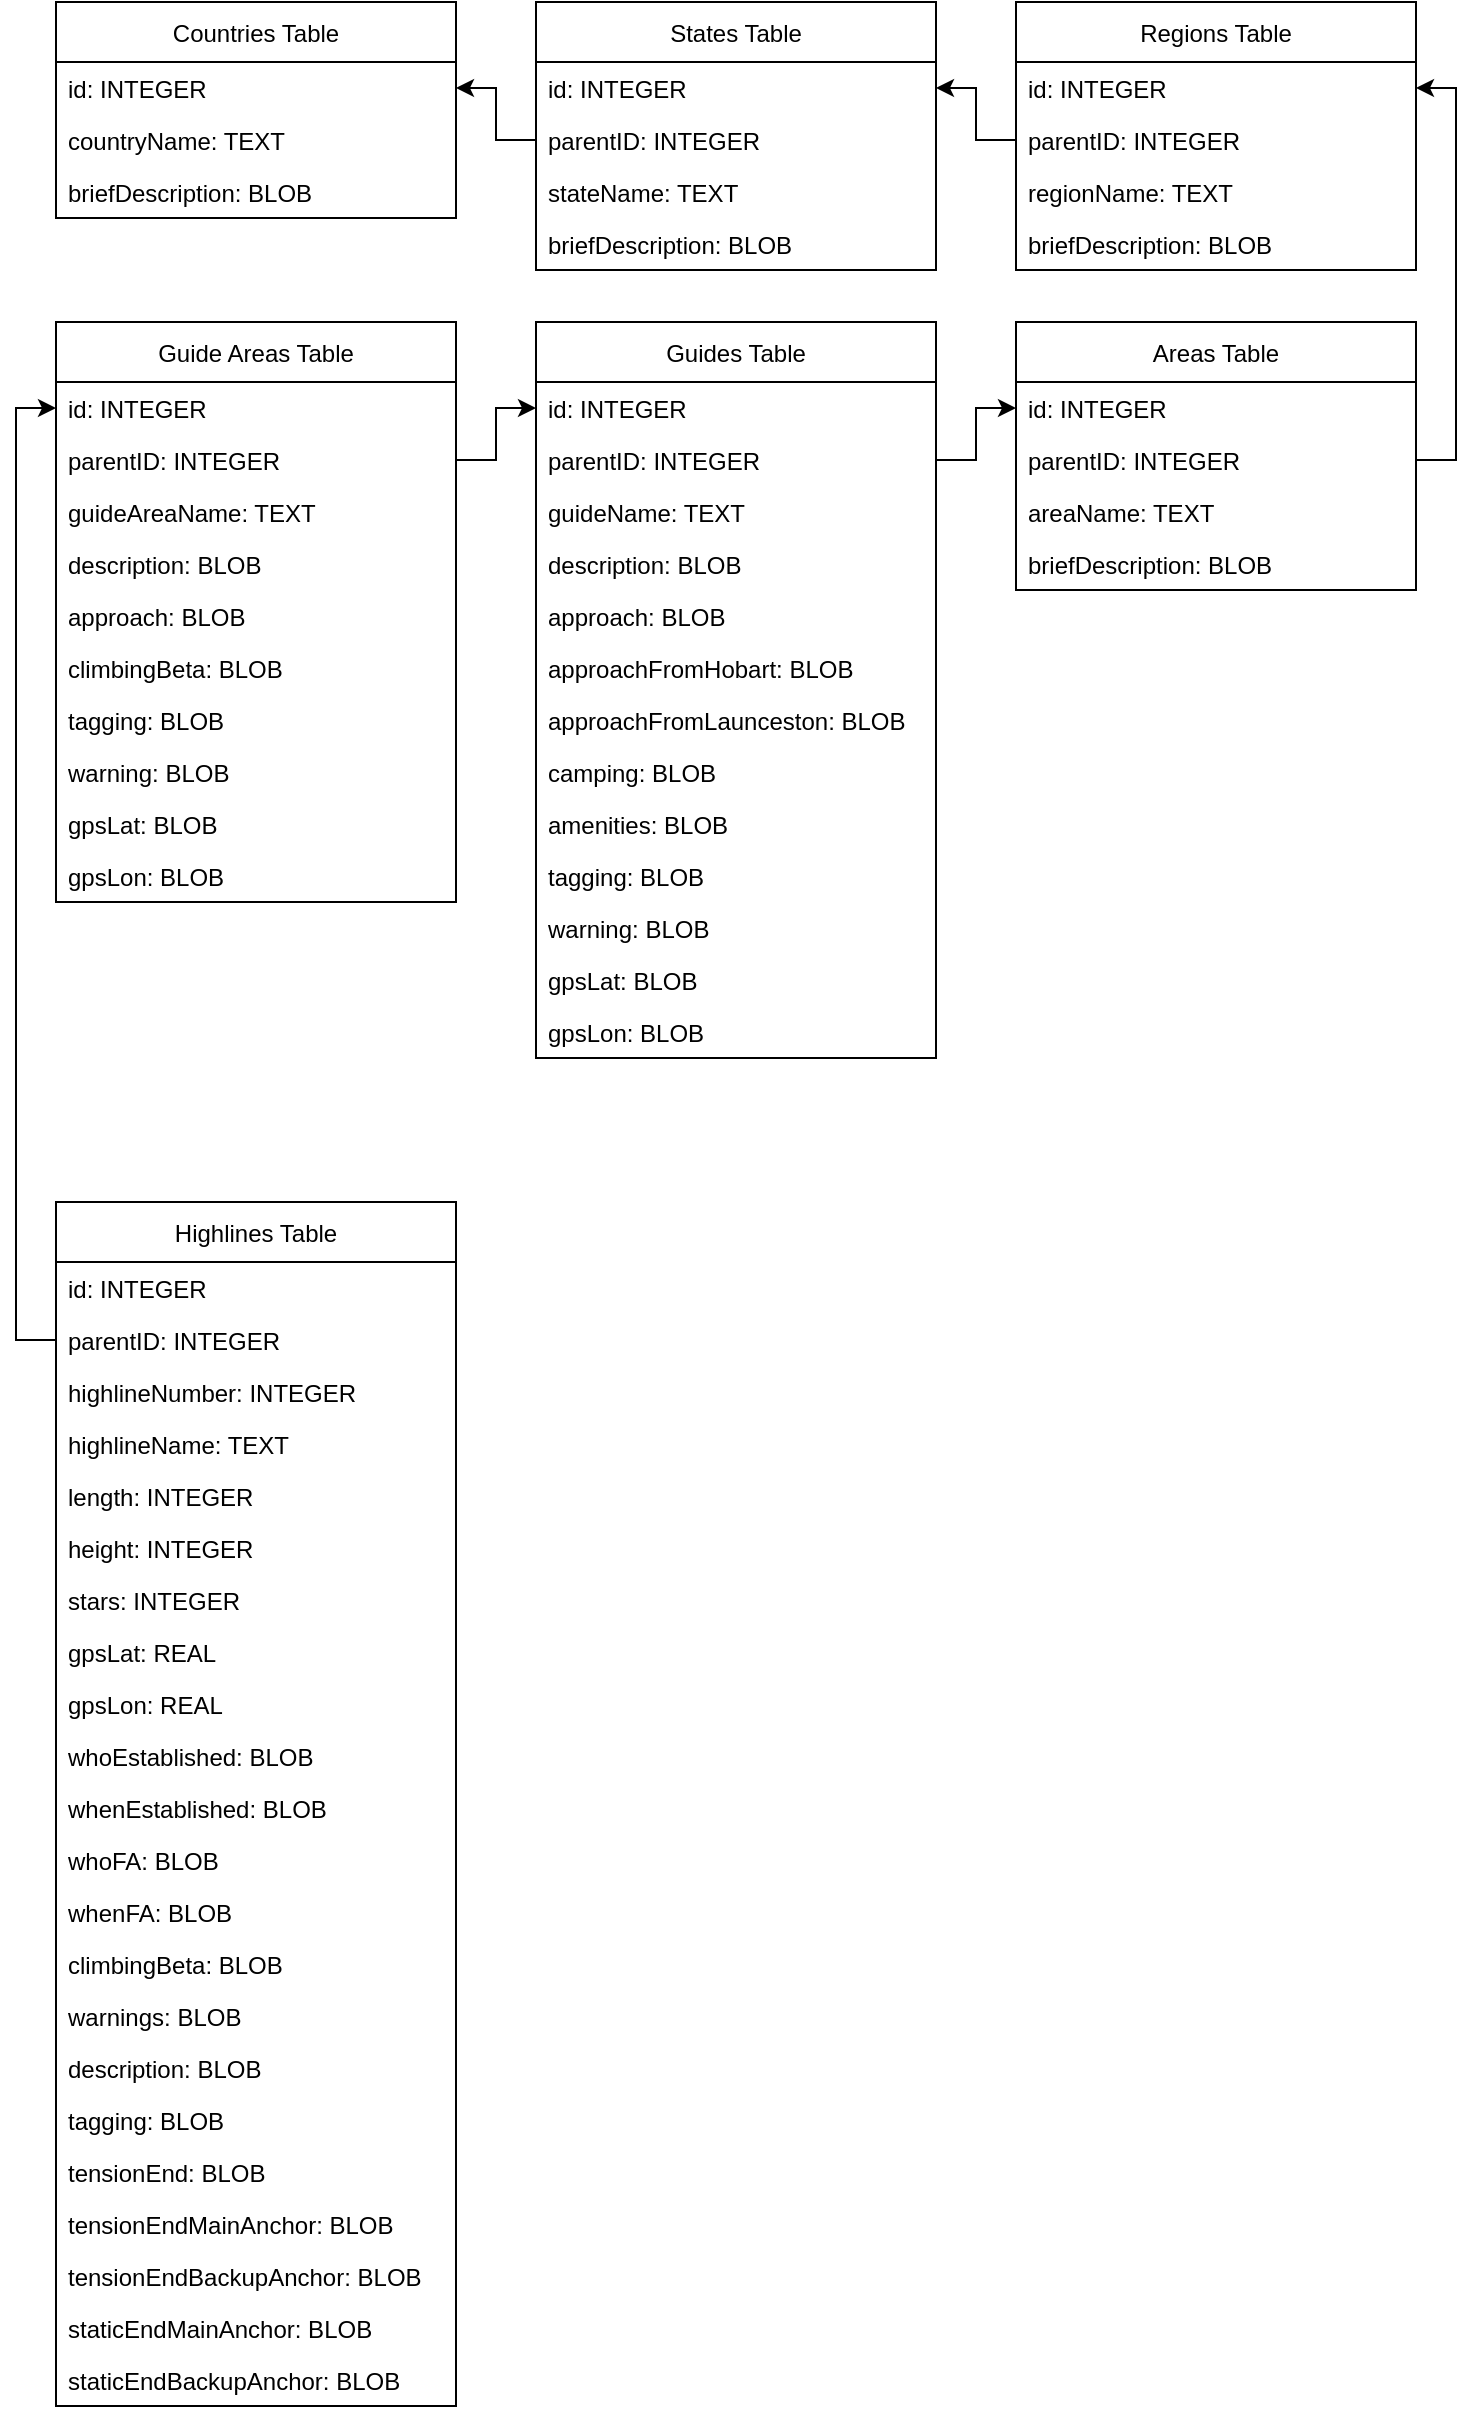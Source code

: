 <mxfile version="14.1.1" type="github">
  <diagram id="WBI-k09h-WRQAt_F1_dS" name="Page-1">
    <mxGraphModel dx="920" dy="514" grid="1" gridSize="10" guides="1" tooltips="1" connect="1" arrows="1" fold="1" page="1" pageScale="1" pageWidth="3300" pageHeight="4681" math="0" shadow="0">
      <root>
        <mxCell id="0" />
        <mxCell id="1" parent="0" />
        <mxCell id="96o7pm22egk5vVidrWbm-4" value="Countries Table" style="swimlane;fontStyle=0;childLayout=stackLayout;horizontal=1;startSize=30;fillColor=none;horizontalStack=0;resizeParent=1;resizeParentMax=0;resizeLast=0;collapsible=1;marginBottom=0;" parent="1" vertex="1">
          <mxGeometry x="40" y="40" width="200" height="108" as="geometry">
            <mxRectangle x="390" y="250" width="90" height="26" as="alternateBounds" />
          </mxGeometry>
        </mxCell>
        <mxCell id="96o7pm22egk5vVidrWbm-5" value="id: INTEGER" style="text;strokeColor=none;fillColor=none;align=left;verticalAlign=top;spacingLeft=4;spacingRight=4;overflow=hidden;rotatable=0;points=[[0,0.5],[1,0.5]];portConstraint=eastwest;" parent="96o7pm22egk5vVidrWbm-4" vertex="1">
          <mxGeometry y="30" width="200" height="26" as="geometry" />
        </mxCell>
        <mxCell id="96o7pm22egk5vVidrWbm-6" value="countryName: TEXT" style="text;strokeColor=none;fillColor=none;align=left;verticalAlign=top;spacingLeft=4;spacingRight=4;overflow=hidden;rotatable=0;points=[[0,0.5],[1,0.5]];portConstraint=eastwest;" parent="96o7pm22egk5vVidrWbm-4" vertex="1">
          <mxGeometry y="56" width="200" height="26" as="geometry" />
        </mxCell>
        <mxCell id="96o7pm22egk5vVidrWbm-7" value="briefDescription: BLOB" style="text;strokeColor=none;fillColor=none;align=left;verticalAlign=top;spacingLeft=4;spacingRight=4;overflow=hidden;rotatable=0;points=[[0,0.5],[1,0.5]];portConstraint=eastwest;" parent="96o7pm22egk5vVidrWbm-4" vertex="1">
          <mxGeometry y="82" width="200" height="26" as="geometry" />
        </mxCell>
        <mxCell id="96o7pm22egk5vVidrWbm-12" value="States Table" style="swimlane;fontStyle=0;childLayout=stackLayout;horizontal=1;startSize=30;fillColor=none;horizontalStack=0;resizeParent=1;resizeParentMax=0;resizeLast=0;collapsible=1;marginBottom=0;" parent="1" vertex="1">
          <mxGeometry x="280" y="40" width="200" height="134" as="geometry">
            <mxRectangle x="390" y="250" width="90" height="26" as="alternateBounds" />
          </mxGeometry>
        </mxCell>
        <mxCell id="96o7pm22egk5vVidrWbm-13" value="id: INTEGER" style="text;strokeColor=none;fillColor=none;align=left;verticalAlign=top;spacingLeft=4;spacingRight=4;overflow=hidden;rotatable=0;points=[[0,0.5],[1,0.5]];portConstraint=eastwest;" parent="96o7pm22egk5vVidrWbm-12" vertex="1">
          <mxGeometry y="30" width="200" height="26" as="geometry" />
        </mxCell>
        <mxCell id="96o7pm22egk5vVidrWbm-21" value="parentID: INTEGER" style="text;strokeColor=none;fillColor=none;align=left;verticalAlign=top;spacingLeft=4;spacingRight=4;overflow=hidden;rotatable=0;points=[[0,0.5],[1,0.5]];portConstraint=eastwest;" parent="96o7pm22egk5vVidrWbm-12" vertex="1">
          <mxGeometry y="56" width="200" height="26" as="geometry" />
        </mxCell>
        <mxCell id="96o7pm22egk5vVidrWbm-14" value="stateName: TEXT" style="text;strokeColor=none;fillColor=none;align=left;verticalAlign=top;spacingLeft=4;spacingRight=4;overflow=hidden;rotatable=0;points=[[0,0.5],[1,0.5]];portConstraint=eastwest;" parent="96o7pm22egk5vVidrWbm-12" vertex="1">
          <mxGeometry y="82" width="200" height="26" as="geometry" />
        </mxCell>
        <mxCell id="96o7pm22egk5vVidrWbm-15" value="briefDescription: BLOB" style="text;strokeColor=none;fillColor=none;align=left;verticalAlign=top;spacingLeft=4;spacingRight=4;overflow=hidden;rotatable=0;points=[[0,0.5],[1,0.5]];portConstraint=eastwest;" parent="96o7pm22egk5vVidrWbm-12" vertex="1">
          <mxGeometry y="108" width="200" height="26" as="geometry" />
        </mxCell>
        <mxCell id="96o7pm22egk5vVidrWbm-22" style="edgeStyle=orthogonalEdgeStyle;rounded=0;orthogonalLoop=1;jettySize=auto;html=1;exitX=0;exitY=0.5;exitDx=0;exitDy=0;entryX=1;entryY=0.5;entryDx=0;entryDy=0;" parent="1" source="96o7pm22egk5vVidrWbm-21" target="96o7pm22egk5vVidrWbm-5" edge="1">
          <mxGeometry relative="1" as="geometry" />
        </mxCell>
        <mxCell id="96o7pm22egk5vVidrWbm-23" value="Regions Table" style="swimlane;fontStyle=0;childLayout=stackLayout;horizontal=1;startSize=30;fillColor=none;horizontalStack=0;resizeParent=1;resizeParentMax=0;resizeLast=0;collapsible=1;marginBottom=0;" parent="1" vertex="1">
          <mxGeometry x="520" y="40" width="200" height="134" as="geometry">
            <mxRectangle x="390" y="250" width="90" height="26" as="alternateBounds" />
          </mxGeometry>
        </mxCell>
        <mxCell id="96o7pm22egk5vVidrWbm-24" value="id: INTEGER" style="text;strokeColor=none;fillColor=none;align=left;verticalAlign=top;spacingLeft=4;spacingRight=4;overflow=hidden;rotatable=0;points=[[0,0.5],[1,0.5]];portConstraint=eastwest;" parent="96o7pm22egk5vVidrWbm-23" vertex="1">
          <mxGeometry y="30" width="200" height="26" as="geometry" />
        </mxCell>
        <mxCell id="96o7pm22egk5vVidrWbm-25" value="parentID: INTEGER" style="text;strokeColor=none;fillColor=none;align=left;verticalAlign=top;spacingLeft=4;spacingRight=4;overflow=hidden;rotatable=0;points=[[0,0.5],[1,0.5]];portConstraint=eastwest;" parent="96o7pm22egk5vVidrWbm-23" vertex="1">
          <mxGeometry y="56" width="200" height="26" as="geometry" />
        </mxCell>
        <mxCell id="96o7pm22egk5vVidrWbm-26" value="regionName: TEXT" style="text;strokeColor=none;fillColor=none;align=left;verticalAlign=top;spacingLeft=4;spacingRight=4;overflow=hidden;rotatable=0;points=[[0,0.5],[1,0.5]];portConstraint=eastwest;" parent="96o7pm22egk5vVidrWbm-23" vertex="1">
          <mxGeometry y="82" width="200" height="26" as="geometry" />
        </mxCell>
        <mxCell id="96o7pm22egk5vVidrWbm-27" value="briefDescription: BLOB" style="text;strokeColor=none;fillColor=none;align=left;verticalAlign=top;spacingLeft=4;spacingRight=4;overflow=hidden;rotatable=0;points=[[0,0.5],[1,0.5]];portConstraint=eastwest;" parent="96o7pm22egk5vVidrWbm-23" vertex="1">
          <mxGeometry y="108" width="200" height="26" as="geometry" />
        </mxCell>
        <mxCell id="96o7pm22egk5vVidrWbm-28" style="edgeStyle=orthogonalEdgeStyle;rounded=0;orthogonalLoop=1;jettySize=auto;html=1;exitX=0;exitY=0.5;exitDx=0;exitDy=0;entryX=1;entryY=0.5;entryDx=0;entryDy=0;" parent="1" source="96o7pm22egk5vVidrWbm-25" target="96o7pm22egk5vVidrWbm-13" edge="1">
          <mxGeometry relative="1" as="geometry" />
        </mxCell>
        <mxCell id="96o7pm22egk5vVidrWbm-29" value="Areas Table" style="swimlane;fontStyle=0;childLayout=stackLayout;horizontal=1;startSize=30;fillColor=none;horizontalStack=0;resizeParent=1;resizeParentMax=0;resizeLast=0;collapsible=1;marginBottom=0;" parent="1" vertex="1">
          <mxGeometry x="520" y="200" width="200" height="134" as="geometry">
            <mxRectangle x="390" y="250" width="90" height="26" as="alternateBounds" />
          </mxGeometry>
        </mxCell>
        <mxCell id="96o7pm22egk5vVidrWbm-30" value="id: INTEGER" style="text;strokeColor=none;fillColor=none;align=left;verticalAlign=top;spacingLeft=4;spacingRight=4;overflow=hidden;rotatable=0;points=[[0,0.5],[1,0.5]];portConstraint=eastwest;" parent="96o7pm22egk5vVidrWbm-29" vertex="1">
          <mxGeometry y="30" width="200" height="26" as="geometry" />
        </mxCell>
        <mxCell id="96o7pm22egk5vVidrWbm-31" value="parentID: INTEGER" style="text;strokeColor=none;fillColor=none;align=left;verticalAlign=top;spacingLeft=4;spacingRight=4;overflow=hidden;rotatable=0;points=[[0,0.5],[1,0.5]];portConstraint=eastwest;" parent="96o7pm22egk5vVidrWbm-29" vertex="1">
          <mxGeometry y="56" width="200" height="26" as="geometry" />
        </mxCell>
        <mxCell id="96o7pm22egk5vVidrWbm-32" value="areaName: TEXT" style="text;strokeColor=none;fillColor=none;align=left;verticalAlign=top;spacingLeft=4;spacingRight=4;overflow=hidden;rotatable=0;points=[[0,0.5],[1,0.5]];portConstraint=eastwest;" parent="96o7pm22egk5vVidrWbm-29" vertex="1">
          <mxGeometry y="82" width="200" height="26" as="geometry" />
        </mxCell>
        <mxCell id="96o7pm22egk5vVidrWbm-33" value="briefDescription: BLOB" style="text;strokeColor=none;fillColor=none;align=left;verticalAlign=top;spacingLeft=4;spacingRight=4;overflow=hidden;rotatable=0;points=[[0,0.5],[1,0.5]];portConstraint=eastwest;" parent="96o7pm22egk5vVidrWbm-29" vertex="1">
          <mxGeometry y="108" width="200" height="26" as="geometry" />
        </mxCell>
        <mxCell id="96o7pm22egk5vVidrWbm-34" style="edgeStyle=orthogonalEdgeStyle;rounded=0;orthogonalLoop=1;jettySize=auto;html=1;exitX=1;exitY=0.5;exitDx=0;exitDy=0;entryX=1;entryY=0.5;entryDx=0;entryDy=0;" parent="1" source="96o7pm22egk5vVidrWbm-31" target="96o7pm22egk5vVidrWbm-24" edge="1">
          <mxGeometry relative="1" as="geometry" />
        </mxCell>
        <mxCell id="96o7pm22egk5vVidrWbm-35" value="Guides Table" style="swimlane;fontStyle=0;childLayout=stackLayout;horizontal=1;startSize=30;fillColor=none;horizontalStack=0;resizeParent=1;resizeParentMax=0;resizeLast=0;collapsible=1;marginBottom=0;" parent="1" vertex="1">
          <mxGeometry x="280" y="200" width="200" height="368" as="geometry">
            <mxRectangle x="390" y="250" width="90" height="26" as="alternateBounds" />
          </mxGeometry>
        </mxCell>
        <mxCell id="96o7pm22egk5vVidrWbm-36" value="id: INTEGER" style="text;strokeColor=none;fillColor=none;align=left;verticalAlign=top;spacingLeft=4;spacingRight=4;overflow=hidden;rotatable=0;points=[[0,0.5],[1,0.5]];portConstraint=eastwest;" parent="96o7pm22egk5vVidrWbm-35" vertex="1">
          <mxGeometry y="30" width="200" height="26" as="geometry" />
        </mxCell>
        <mxCell id="96o7pm22egk5vVidrWbm-37" value="parentID: INTEGER" style="text;strokeColor=none;fillColor=none;align=left;verticalAlign=top;spacingLeft=4;spacingRight=4;overflow=hidden;rotatable=0;points=[[0,0.5],[1,0.5]];portConstraint=eastwest;" parent="96o7pm22egk5vVidrWbm-35" vertex="1">
          <mxGeometry y="56" width="200" height="26" as="geometry" />
        </mxCell>
        <mxCell id="96o7pm22egk5vVidrWbm-38" value="guideName: TEXT" style="text;strokeColor=none;fillColor=none;align=left;verticalAlign=top;spacingLeft=4;spacingRight=4;overflow=hidden;rotatable=0;points=[[0,0.5],[1,0.5]];portConstraint=eastwest;" parent="96o7pm22egk5vVidrWbm-35" vertex="1">
          <mxGeometry y="82" width="200" height="26" as="geometry" />
        </mxCell>
        <mxCell id="96o7pm22egk5vVidrWbm-39" value="description: BLOB" style="text;strokeColor=none;fillColor=none;align=left;verticalAlign=top;spacingLeft=4;spacingRight=4;overflow=hidden;rotatable=0;points=[[0,0.5],[1,0.5]];portConstraint=eastwest;" parent="96o7pm22egk5vVidrWbm-35" vertex="1">
          <mxGeometry y="108" width="200" height="26" as="geometry" />
        </mxCell>
        <mxCell id="96o7pm22egk5vVidrWbm-41" value="approach: BLOB" style="text;strokeColor=none;fillColor=none;align=left;verticalAlign=top;spacingLeft=4;spacingRight=4;overflow=hidden;rotatable=0;points=[[0,0.5],[1,0.5]];portConstraint=eastwest;" parent="96o7pm22egk5vVidrWbm-35" vertex="1">
          <mxGeometry y="134" width="200" height="26" as="geometry" />
        </mxCell>
        <mxCell id="96o7pm22egk5vVidrWbm-42" value="approachFromHobart: BLOB" style="text;strokeColor=none;fillColor=none;align=left;verticalAlign=top;spacingLeft=4;spacingRight=4;overflow=hidden;rotatable=0;points=[[0,0.5],[1,0.5]];portConstraint=eastwest;" parent="96o7pm22egk5vVidrWbm-35" vertex="1">
          <mxGeometry y="160" width="200" height="26" as="geometry" />
        </mxCell>
        <mxCell id="96o7pm22egk5vVidrWbm-43" value="approachFromLaunceston: BLOB" style="text;strokeColor=none;fillColor=none;align=left;verticalAlign=top;spacingLeft=4;spacingRight=4;overflow=hidden;rotatable=0;points=[[0,0.5],[1,0.5]];portConstraint=eastwest;" parent="96o7pm22egk5vVidrWbm-35" vertex="1">
          <mxGeometry y="186" width="200" height="26" as="geometry" />
        </mxCell>
        <mxCell id="96o7pm22egk5vVidrWbm-49" value="camping: BLOB" style="text;strokeColor=none;fillColor=none;align=left;verticalAlign=top;spacingLeft=4;spacingRight=4;overflow=hidden;rotatable=0;points=[[0,0.5],[1,0.5]];portConstraint=eastwest;" parent="96o7pm22egk5vVidrWbm-35" vertex="1">
          <mxGeometry y="212" width="200" height="26" as="geometry" />
        </mxCell>
        <mxCell id="96o7pm22egk5vVidrWbm-44" value="amenities: BLOB" style="text;strokeColor=none;fillColor=none;align=left;verticalAlign=top;spacingLeft=4;spacingRight=4;overflow=hidden;rotatable=0;points=[[0,0.5],[1,0.5]];portConstraint=eastwest;" parent="96o7pm22egk5vVidrWbm-35" vertex="1">
          <mxGeometry y="238" width="200" height="26" as="geometry" />
        </mxCell>
        <mxCell id="96o7pm22egk5vVidrWbm-45" value="tagging: BLOB" style="text;strokeColor=none;fillColor=none;align=left;verticalAlign=top;spacingLeft=4;spacingRight=4;overflow=hidden;rotatable=0;points=[[0,0.5],[1,0.5]];portConstraint=eastwest;" parent="96o7pm22egk5vVidrWbm-35" vertex="1">
          <mxGeometry y="264" width="200" height="26" as="geometry" />
        </mxCell>
        <mxCell id="96o7pm22egk5vVidrWbm-46" value="warning: BLOB" style="text;strokeColor=none;fillColor=none;align=left;verticalAlign=top;spacingLeft=4;spacingRight=4;overflow=hidden;rotatable=0;points=[[0,0.5],[1,0.5]];portConstraint=eastwest;" parent="96o7pm22egk5vVidrWbm-35" vertex="1">
          <mxGeometry y="290" width="200" height="26" as="geometry" />
        </mxCell>
        <mxCell id="96o7pm22egk5vVidrWbm-47" value="gpsLat: BLOB" style="text;strokeColor=none;fillColor=none;align=left;verticalAlign=top;spacingLeft=4;spacingRight=4;overflow=hidden;rotatable=0;points=[[0,0.5],[1,0.5]];portConstraint=eastwest;" parent="96o7pm22egk5vVidrWbm-35" vertex="1">
          <mxGeometry y="316" width="200" height="26" as="geometry" />
        </mxCell>
        <mxCell id="96o7pm22egk5vVidrWbm-48" value="gpsLon: BLOB" style="text;strokeColor=none;fillColor=none;align=left;verticalAlign=top;spacingLeft=4;spacingRight=4;overflow=hidden;rotatable=0;points=[[0,0.5],[1,0.5]];portConstraint=eastwest;" parent="96o7pm22egk5vVidrWbm-35" vertex="1">
          <mxGeometry y="342" width="200" height="26" as="geometry" />
        </mxCell>
        <mxCell id="96o7pm22egk5vVidrWbm-40" style="edgeStyle=orthogonalEdgeStyle;rounded=0;orthogonalLoop=1;jettySize=auto;html=1;exitX=1;exitY=0.5;exitDx=0;exitDy=0;entryX=0;entryY=0.5;entryDx=0;entryDy=0;" parent="1" source="96o7pm22egk5vVidrWbm-37" target="96o7pm22egk5vVidrWbm-30" edge="1">
          <mxGeometry relative="1" as="geometry" />
        </mxCell>
        <mxCell id="96o7pm22egk5vVidrWbm-50" value="Guide Areas Table" style="swimlane;fontStyle=0;childLayout=stackLayout;horizontal=1;startSize=30;fillColor=none;horizontalStack=0;resizeParent=1;resizeParentMax=0;resizeLast=0;collapsible=1;marginBottom=0;" parent="1" vertex="1">
          <mxGeometry x="40" y="200" width="200" height="290" as="geometry">
            <mxRectangle x="390" y="250" width="90" height="26" as="alternateBounds" />
          </mxGeometry>
        </mxCell>
        <mxCell id="96o7pm22egk5vVidrWbm-51" value="id: INTEGER" style="text;strokeColor=none;fillColor=none;align=left;verticalAlign=top;spacingLeft=4;spacingRight=4;overflow=hidden;rotatable=0;points=[[0,0.5],[1,0.5]];portConstraint=eastwest;" parent="96o7pm22egk5vVidrWbm-50" vertex="1">
          <mxGeometry y="30" width="200" height="26" as="geometry" />
        </mxCell>
        <mxCell id="96o7pm22egk5vVidrWbm-52" value="parentID: INTEGER" style="text;strokeColor=none;fillColor=none;align=left;verticalAlign=top;spacingLeft=4;spacingRight=4;overflow=hidden;rotatable=0;points=[[0,0.5],[1,0.5]];portConstraint=eastwest;" parent="96o7pm22egk5vVidrWbm-50" vertex="1">
          <mxGeometry y="56" width="200" height="26" as="geometry" />
        </mxCell>
        <mxCell id="96o7pm22egk5vVidrWbm-53" value="guideAreaName: TEXT" style="text;strokeColor=none;fillColor=none;align=left;verticalAlign=top;spacingLeft=4;spacingRight=4;overflow=hidden;rotatable=0;points=[[0,0.5],[1,0.5]];portConstraint=eastwest;" parent="96o7pm22egk5vVidrWbm-50" vertex="1">
          <mxGeometry y="82" width="200" height="26" as="geometry" />
        </mxCell>
        <mxCell id="96o7pm22egk5vVidrWbm-54" value="description: BLOB" style="text;strokeColor=none;fillColor=none;align=left;verticalAlign=top;spacingLeft=4;spacingRight=4;overflow=hidden;rotatable=0;points=[[0,0.5],[1,0.5]];portConstraint=eastwest;" parent="96o7pm22egk5vVidrWbm-50" vertex="1">
          <mxGeometry y="108" width="200" height="26" as="geometry" />
        </mxCell>
        <mxCell id="96o7pm22egk5vVidrWbm-55" value="approach: BLOB" style="text;strokeColor=none;fillColor=none;align=left;verticalAlign=top;spacingLeft=4;spacingRight=4;overflow=hidden;rotatable=0;points=[[0,0.5],[1,0.5]];portConstraint=eastwest;" parent="96o7pm22egk5vVidrWbm-50" vertex="1">
          <mxGeometry y="134" width="200" height="26" as="geometry" />
        </mxCell>
        <mxCell id="fumI4aQK8S63wLdia6vY-1" value="climbingBeta: BLOB" style="text;strokeColor=none;fillColor=none;align=left;verticalAlign=top;spacingLeft=4;spacingRight=4;overflow=hidden;rotatable=0;points=[[0,0.5],[1,0.5]];portConstraint=eastwest;" vertex="1" parent="96o7pm22egk5vVidrWbm-50">
          <mxGeometry y="160" width="200" height="26" as="geometry" />
        </mxCell>
        <mxCell id="96o7pm22egk5vVidrWbm-60" value="tagging: BLOB" style="text;strokeColor=none;fillColor=none;align=left;verticalAlign=top;spacingLeft=4;spacingRight=4;overflow=hidden;rotatable=0;points=[[0,0.5],[1,0.5]];portConstraint=eastwest;" parent="96o7pm22egk5vVidrWbm-50" vertex="1">
          <mxGeometry y="186" width="200" height="26" as="geometry" />
        </mxCell>
        <mxCell id="96o7pm22egk5vVidrWbm-61" value="warning: BLOB" style="text;strokeColor=none;fillColor=none;align=left;verticalAlign=top;spacingLeft=4;spacingRight=4;overflow=hidden;rotatable=0;points=[[0,0.5],[1,0.5]];portConstraint=eastwest;" parent="96o7pm22egk5vVidrWbm-50" vertex="1">
          <mxGeometry y="212" width="200" height="26" as="geometry" />
        </mxCell>
        <mxCell id="96o7pm22egk5vVidrWbm-62" value="gpsLat: BLOB" style="text;strokeColor=none;fillColor=none;align=left;verticalAlign=top;spacingLeft=4;spacingRight=4;overflow=hidden;rotatable=0;points=[[0,0.5],[1,0.5]];portConstraint=eastwest;" parent="96o7pm22egk5vVidrWbm-50" vertex="1">
          <mxGeometry y="238" width="200" height="26" as="geometry" />
        </mxCell>
        <mxCell id="96o7pm22egk5vVidrWbm-63" value="gpsLon: BLOB" style="text;strokeColor=none;fillColor=none;align=left;verticalAlign=top;spacingLeft=4;spacingRight=4;overflow=hidden;rotatable=0;points=[[0,0.5],[1,0.5]];portConstraint=eastwest;" parent="96o7pm22egk5vVidrWbm-50" vertex="1">
          <mxGeometry y="264" width="200" height="26" as="geometry" />
        </mxCell>
        <mxCell id="96o7pm22egk5vVidrWbm-64" style="edgeStyle=orthogonalEdgeStyle;rounded=0;orthogonalLoop=1;jettySize=auto;html=1;exitX=1;exitY=0.5;exitDx=0;exitDy=0;entryX=0;entryY=0.5;entryDx=0;entryDy=0;" parent="1" source="96o7pm22egk5vVidrWbm-52" target="96o7pm22egk5vVidrWbm-36" edge="1">
          <mxGeometry relative="1" as="geometry" />
        </mxCell>
        <mxCell id="fumI4aQK8S63wLdia6vY-2" value="Highlines Table" style="swimlane;fontStyle=0;childLayout=stackLayout;horizontal=1;startSize=30;fillColor=none;horizontalStack=0;resizeParent=1;resizeParentMax=0;resizeLast=0;collapsible=1;marginBottom=0;" vertex="1" parent="1">
          <mxGeometry x="40" y="640" width="200" height="602" as="geometry">
            <mxRectangle x="390" y="250" width="90" height="26" as="alternateBounds" />
          </mxGeometry>
        </mxCell>
        <mxCell id="fumI4aQK8S63wLdia6vY-3" value="id: INTEGER" style="text;strokeColor=none;fillColor=none;align=left;verticalAlign=top;spacingLeft=4;spacingRight=4;overflow=hidden;rotatable=0;points=[[0,0.5],[1,0.5]];portConstraint=eastwest;" vertex="1" parent="fumI4aQK8S63wLdia6vY-2">
          <mxGeometry y="30" width="200" height="26" as="geometry" />
        </mxCell>
        <mxCell id="fumI4aQK8S63wLdia6vY-4" value="parentID: INTEGER" style="text;strokeColor=none;fillColor=none;align=left;verticalAlign=top;spacingLeft=4;spacingRight=4;overflow=hidden;rotatable=0;points=[[0,0.5],[1,0.5]];portConstraint=eastwest;" vertex="1" parent="fumI4aQK8S63wLdia6vY-2">
          <mxGeometry y="56" width="200" height="26" as="geometry" />
        </mxCell>
        <mxCell id="fumI4aQK8S63wLdia6vY-5" value="highlineNumber: INTEGER" style="text;strokeColor=none;fillColor=none;align=left;verticalAlign=top;spacingLeft=4;spacingRight=4;overflow=hidden;rotatable=0;points=[[0,0.5],[1,0.5]];portConstraint=eastwest;" vertex="1" parent="fumI4aQK8S63wLdia6vY-2">
          <mxGeometry y="82" width="200" height="26" as="geometry" />
        </mxCell>
        <mxCell id="fumI4aQK8S63wLdia6vY-14" value="highlineName: TEXT" style="text;strokeColor=none;fillColor=none;align=left;verticalAlign=top;spacingLeft=4;spacingRight=4;overflow=hidden;rotatable=0;points=[[0,0.5],[1,0.5]];portConstraint=eastwest;" vertex="1" parent="fumI4aQK8S63wLdia6vY-2">
          <mxGeometry y="108" width="200" height="26" as="geometry" />
        </mxCell>
        <mxCell id="fumI4aQK8S63wLdia6vY-6" value="length: INTEGER" style="text;strokeColor=none;fillColor=none;align=left;verticalAlign=top;spacingLeft=4;spacingRight=4;overflow=hidden;rotatable=0;points=[[0,0.5],[1,0.5]];portConstraint=eastwest;" vertex="1" parent="fumI4aQK8S63wLdia6vY-2">
          <mxGeometry y="134" width="200" height="26" as="geometry" />
        </mxCell>
        <mxCell id="fumI4aQK8S63wLdia6vY-7" value="height: INTEGER" style="text;strokeColor=none;fillColor=none;align=left;verticalAlign=top;spacingLeft=4;spacingRight=4;overflow=hidden;rotatable=0;points=[[0,0.5],[1,0.5]];portConstraint=eastwest;" vertex="1" parent="fumI4aQK8S63wLdia6vY-2">
          <mxGeometry y="160" width="200" height="26" as="geometry" />
        </mxCell>
        <mxCell id="fumI4aQK8S63wLdia6vY-8" value="stars: INTEGER" style="text;strokeColor=none;fillColor=none;align=left;verticalAlign=top;spacingLeft=4;spacingRight=4;overflow=hidden;rotatable=0;points=[[0,0.5],[1,0.5]];portConstraint=eastwest;" vertex="1" parent="fumI4aQK8S63wLdia6vY-2">
          <mxGeometry y="186" width="200" height="26" as="geometry" />
        </mxCell>
        <mxCell id="fumI4aQK8S63wLdia6vY-11" value="gpsLat: REAL" style="text;strokeColor=none;fillColor=none;align=left;verticalAlign=top;spacingLeft=4;spacingRight=4;overflow=hidden;rotatable=0;points=[[0,0.5],[1,0.5]];portConstraint=eastwest;" vertex="1" parent="fumI4aQK8S63wLdia6vY-2">
          <mxGeometry y="212" width="200" height="26" as="geometry" />
        </mxCell>
        <mxCell id="fumI4aQK8S63wLdia6vY-12" value="gpsLon: REAL" style="text;strokeColor=none;fillColor=none;align=left;verticalAlign=top;spacingLeft=4;spacingRight=4;overflow=hidden;rotatable=0;points=[[0,0.5],[1,0.5]];portConstraint=eastwest;" vertex="1" parent="fumI4aQK8S63wLdia6vY-2">
          <mxGeometry y="238" width="200" height="26" as="geometry" />
        </mxCell>
        <mxCell id="fumI4aQK8S63wLdia6vY-15" value="whoEstablished: BLOB" style="text;strokeColor=none;fillColor=none;align=left;verticalAlign=top;spacingLeft=4;spacingRight=4;overflow=hidden;rotatable=0;points=[[0,0.5],[1,0.5]];portConstraint=eastwest;" vertex="1" parent="fumI4aQK8S63wLdia6vY-2">
          <mxGeometry y="264" width="200" height="26" as="geometry" />
        </mxCell>
        <mxCell id="fumI4aQK8S63wLdia6vY-16" value="whenEstablished: BLOB" style="text;strokeColor=none;fillColor=none;align=left;verticalAlign=top;spacingLeft=4;spacingRight=4;overflow=hidden;rotatable=0;points=[[0,0.5],[1,0.5]];portConstraint=eastwest;" vertex="1" parent="fumI4aQK8S63wLdia6vY-2">
          <mxGeometry y="290" width="200" height="26" as="geometry" />
        </mxCell>
        <mxCell id="fumI4aQK8S63wLdia6vY-17" value="whoFA: BLOB" style="text;strokeColor=none;fillColor=none;align=left;verticalAlign=top;spacingLeft=4;spacingRight=4;overflow=hidden;rotatable=0;points=[[0,0.5],[1,0.5]];portConstraint=eastwest;" vertex="1" parent="fumI4aQK8S63wLdia6vY-2">
          <mxGeometry y="316" width="200" height="26" as="geometry" />
        </mxCell>
        <mxCell id="fumI4aQK8S63wLdia6vY-18" value="whenFA: BLOB" style="text;strokeColor=none;fillColor=none;align=left;verticalAlign=top;spacingLeft=4;spacingRight=4;overflow=hidden;rotatable=0;points=[[0,0.5],[1,0.5]];portConstraint=eastwest;" vertex="1" parent="fumI4aQK8S63wLdia6vY-2">
          <mxGeometry y="342" width="200" height="26" as="geometry" />
        </mxCell>
        <mxCell id="fumI4aQK8S63wLdia6vY-19" value="climbingBeta: BLOB" style="text;strokeColor=none;fillColor=none;align=left;verticalAlign=top;spacingLeft=4;spacingRight=4;overflow=hidden;rotatable=0;points=[[0,0.5],[1,0.5]];portConstraint=eastwest;" vertex="1" parent="fumI4aQK8S63wLdia6vY-2">
          <mxGeometry y="368" width="200" height="26" as="geometry" />
        </mxCell>
        <mxCell id="fumI4aQK8S63wLdia6vY-20" value="warnings: BLOB" style="text;strokeColor=none;fillColor=none;align=left;verticalAlign=top;spacingLeft=4;spacingRight=4;overflow=hidden;rotatable=0;points=[[0,0.5],[1,0.5]];portConstraint=eastwest;" vertex="1" parent="fumI4aQK8S63wLdia6vY-2">
          <mxGeometry y="394" width="200" height="26" as="geometry" />
        </mxCell>
        <mxCell id="fumI4aQK8S63wLdia6vY-21" value="description: BLOB" style="text;strokeColor=none;fillColor=none;align=left;verticalAlign=top;spacingLeft=4;spacingRight=4;overflow=hidden;rotatable=0;points=[[0,0.5],[1,0.5]];portConstraint=eastwest;" vertex="1" parent="fumI4aQK8S63wLdia6vY-2">
          <mxGeometry y="420" width="200" height="26" as="geometry" />
        </mxCell>
        <mxCell id="fumI4aQK8S63wLdia6vY-22" value="tagging: BLOB" style="text;strokeColor=none;fillColor=none;align=left;verticalAlign=top;spacingLeft=4;spacingRight=4;overflow=hidden;rotatable=0;points=[[0,0.5],[1,0.5]];portConstraint=eastwest;" vertex="1" parent="fumI4aQK8S63wLdia6vY-2">
          <mxGeometry y="446" width="200" height="26" as="geometry" />
        </mxCell>
        <mxCell id="fumI4aQK8S63wLdia6vY-23" value="tensionEnd: BLOB" style="text;strokeColor=none;fillColor=none;align=left;verticalAlign=top;spacingLeft=4;spacingRight=4;overflow=hidden;rotatable=0;points=[[0,0.5],[1,0.5]];portConstraint=eastwest;" vertex="1" parent="fumI4aQK8S63wLdia6vY-2">
          <mxGeometry y="472" width="200" height="26" as="geometry" />
        </mxCell>
        <mxCell id="fumI4aQK8S63wLdia6vY-24" value="tensionEndMainAnchor: BLOB" style="text;strokeColor=none;fillColor=none;align=left;verticalAlign=top;spacingLeft=4;spacingRight=4;overflow=hidden;rotatable=0;points=[[0,0.5],[1,0.5]];portConstraint=eastwest;" vertex="1" parent="fumI4aQK8S63wLdia6vY-2">
          <mxGeometry y="498" width="200" height="26" as="geometry" />
        </mxCell>
        <mxCell id="fumI4aQK8S63wLdia6vY-25" value="tensionEndBackupAnchor: BLOB" style="text;strokeColor=none;fillColor=none;align=left;verticalAlign=top;spacingLeft=4;spacingRight=4;overflow=hidden;rotatable=0;points=[[0,0.5],[1,0.5]];portConstraint=eastwest;" vertex="1" parent="fumI4aQK8S63wLdia6vY-2">
          <mxGeometry y="524" width="200" height="26" as="geometry" />
        </mxCell>
        <mxCell id="fumI4aQK8S63wLdia6vY-26" value="staticEndMainAnchor: BLOB" style="text;strokeColor=none;fillColor=none;align=left;verticalAlign=top;spacingLeft=4;spacingRight=4;overflow=hidden;rotatable=0;points=[[0,0.5],[1,0.5]];portConstraint=eastwest;" vertex="1" parent="fumI4aQK8S63wLdia6vY-2">
          <mxGeometry y="550" width="200" height="26" as="geometry" />
        </mxCell>
        <mxCell id="fumI4aQK8S63wLdia6vY-27" value="staticEndBackupAnchor: BLOB" style="text;strokeColor=none;fillColor=none;align=left;verticalAlign=top;spacingLeft=4;spacingRight=4;overflow=hidden;rotatable=0;points=[[0,0.5],[1,0.5]];portConstraint=eastwest;" vertex="1" parent="fumI4aQK8S63wLdia6vY-2">
          <mxGeometry y="576" width="200" height="26" as="geometry" />
        </mxCell>
        <mxCell id="fumI4aQK8S63wLdia6vY-13" style="edgeStyle=orthogonalEdgeStyle;rounded=0;orthogonalLoop=1;jettySize=auto;html=1;exitX=0;exitY=0.5;exitDx=0;exitDy=0;entryX=0;entryY=0.5;entryDx=0;entryDy=0;" edge="1" parent="1" source="fumI4aQK8S63wLdia6vY-4" target="96o7pm22egk5vVidrWbm-51">
          <mxGeometry relative="1" as="geometry" />
        </mxCell>
      </root>
    </mxGraphModel>
  </diagram>
</mxfile>
